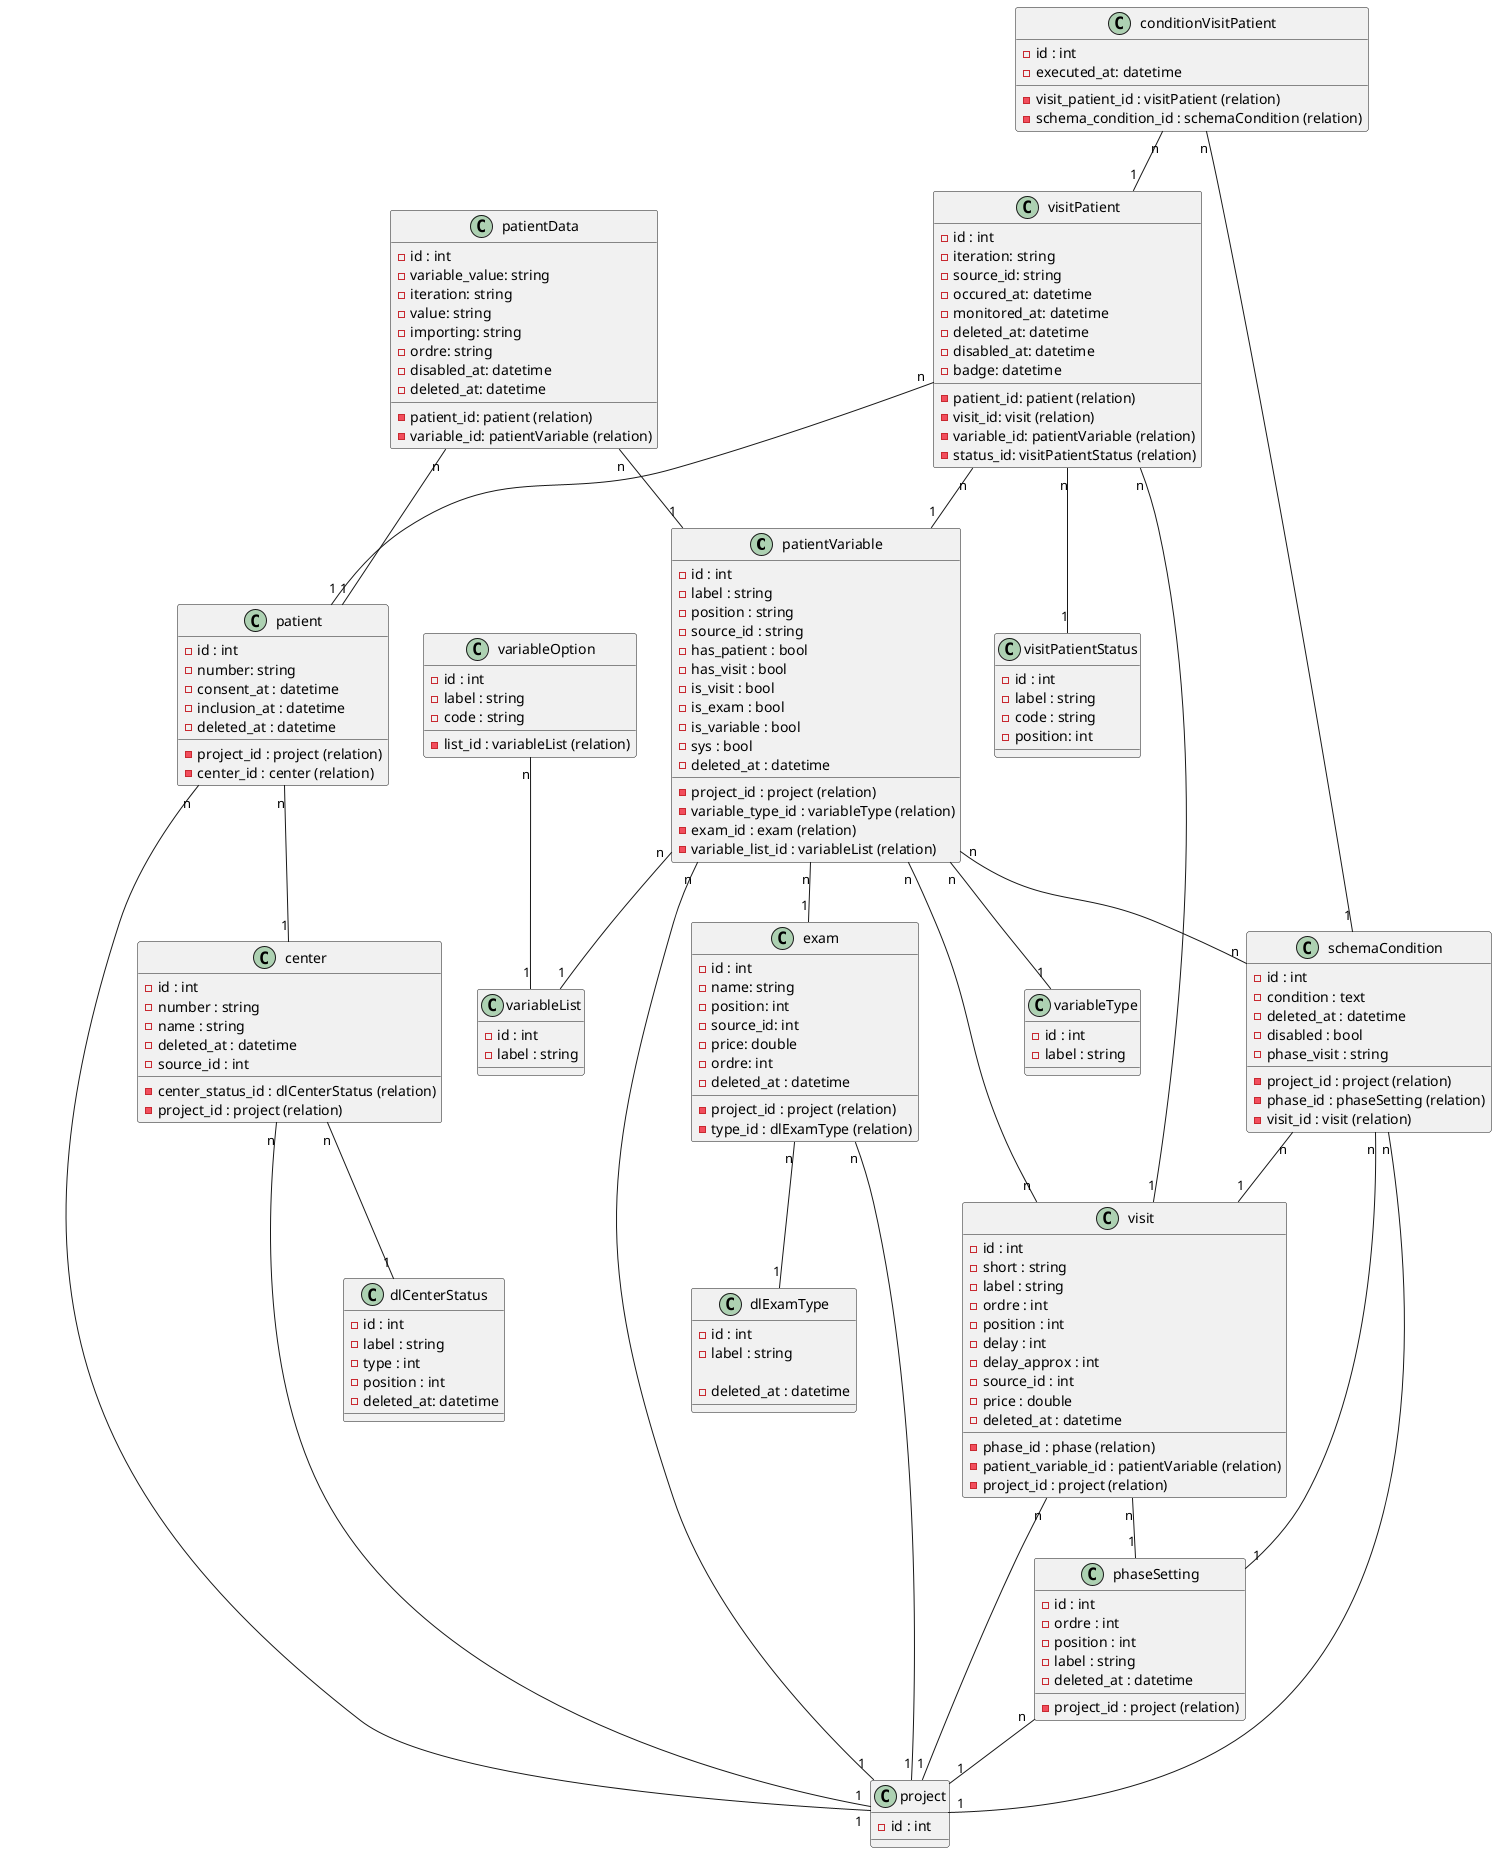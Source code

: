 @startuml

class patientVariable {
    -id : int
    -label : string
    -position : string
    -source_id : string
    -has_patient : bool
    -has_visit : bool
    -is_visit : bool
    -is_exam : bool
    -is_variable : bool
    -sys : bool
    -deleted_at : datetime

    -project_id : project (relation)
    -variable_type_id : variableType (relation)
    -exam_id : exam (relation)
    -variable_list_id : variableList (relation)
}

class project {
    -id : int
}

class variableType {
    -id : int
    -label : string
}

class exam {
    -id : int
    -name: string
    -position: int
    -source_id: int
    -price: double
    -ordre: int
    -deleted_at : datetime

    -project_id : project (relation)
    -type_id : dlExamType (relation)
}

class dlExamType {
    -id : int
    -label : string

    -deleted_at : datetime
}

class variableList {
    -id : int
    -label : string
}

class visit {
    -id : int
    -short : string
    -label : string
    -ordre : int
    -position : int
    -delay : int
    -delay_approx : int
    -source_id : int
    -price : double
    -deleted_at : datetime

    -phase_id : phase (relation)
    -patient_variable_id : patientVariable (relation)
    -project_id : project (relation)
}

class phaseSetting {
    -id : int
    -ordre : int
    -position : int
    -label : string
    -deleted_at : datetime

    -project_id : project (relation)
}


class schemaCondition {
    -id : int
    -condition : text
    -deleted_at : datetime
    -disabled : bool
    -phase_visit : string

    -project_id : project (relation)
    -phase_id : phaseSetting (relation)
    -visit_id : visit (relation)
}

class patient {
    -id : int
    -number: string
    -consent_at : datetime
    -inclusion_at : datetime
    -deleted_at : datetime

    -project_id : project (relation)
    -center_id : center (relation)
}

class "center" {
    -id : int
    -number : string
    -name : string
    -deleted_at : datetime
    -source_id : int

    -center_status_id : dlCenterStatus (relation)
    -project_id : project (relation)
}

class dlCenterStatus {
    -id : int
    -label : string
    -type : int
    -position : int
    -deleted_at: datetime
}

class patientData {
    -id : int
    -variable_value: string
    -iteration: string
    -value: string
    -importing: string
    -ordre: string
    -disabled_at: datetime
    -deleted_at: datetime

    -patient_id: patient (relation)
    -variable_id: patientVariable (relation)
}

class visitPatient {
    -id : int
    -iteration: string
    -source_id: string
    -occured_at: datetime
    -monitored_at: datetime
    -deleted_at: datetime
    -disabled_at: datetime
    -badge: datetime

    -patient_id: patient (relation)
    -visit_id: visit (relation)
    -variable_id: patientVariable (relation)
    -status_id: visitPatientStatus (relation)
}

class visitPatientStatus {
    -id : int
    -label : string
    -code : string
    -position: int
}

class variableOption {
    -id : int
    -label : string
    -code : string

    -list_id : variableList (relation)
}

class conditionVisitPatient {
    -id : int
    -executed_at: datetime

    -visit_patient_id : visitPatient (relation)
    -schema_condition_id : schemaCondition (relation)
}


patientVariable "n" -- "1" project
patientVariable "n" -- "1" variableType
patientVariable "n" -- "1" exam
patientVariable "n" -- "1" variableList
patientVariable "n" -- "n" visit
patientVariable "n" -- "n" schemaCondition

exam "n" -- "1" project
exam "n" -- "1" dlExamType

visit "n" -- "1" phaseSetting
visit "n" -- "1" project

phaseSetting "n" -- "1" project

schemaCondition "n" -- "1" project
schemaCondition "n" -- "1" phaseSetting
schemaCondition "n" -- "1" visit


patient "n" -- "1" project
patient "n" -- "1" "center"

"center" "n" -- "1" dlCenterStatus
"center" "n" -- "1" project

patientData "n" -- "1" patient
patientData "n" -- "1" patientVariable

visitPatient "n" -- "1" patient
visitPatient "n" -- "1" visit
visitPatient "n" -- "1" patientVariable
visitPatient "n" -- "1" visitPatientStatus

variableOption "n" -- "1" variableList


conditionVisitPatient "n" -- "1" visitPatient
conditionVisitPatient "n" -- "1" schemaCondition

@enduml
